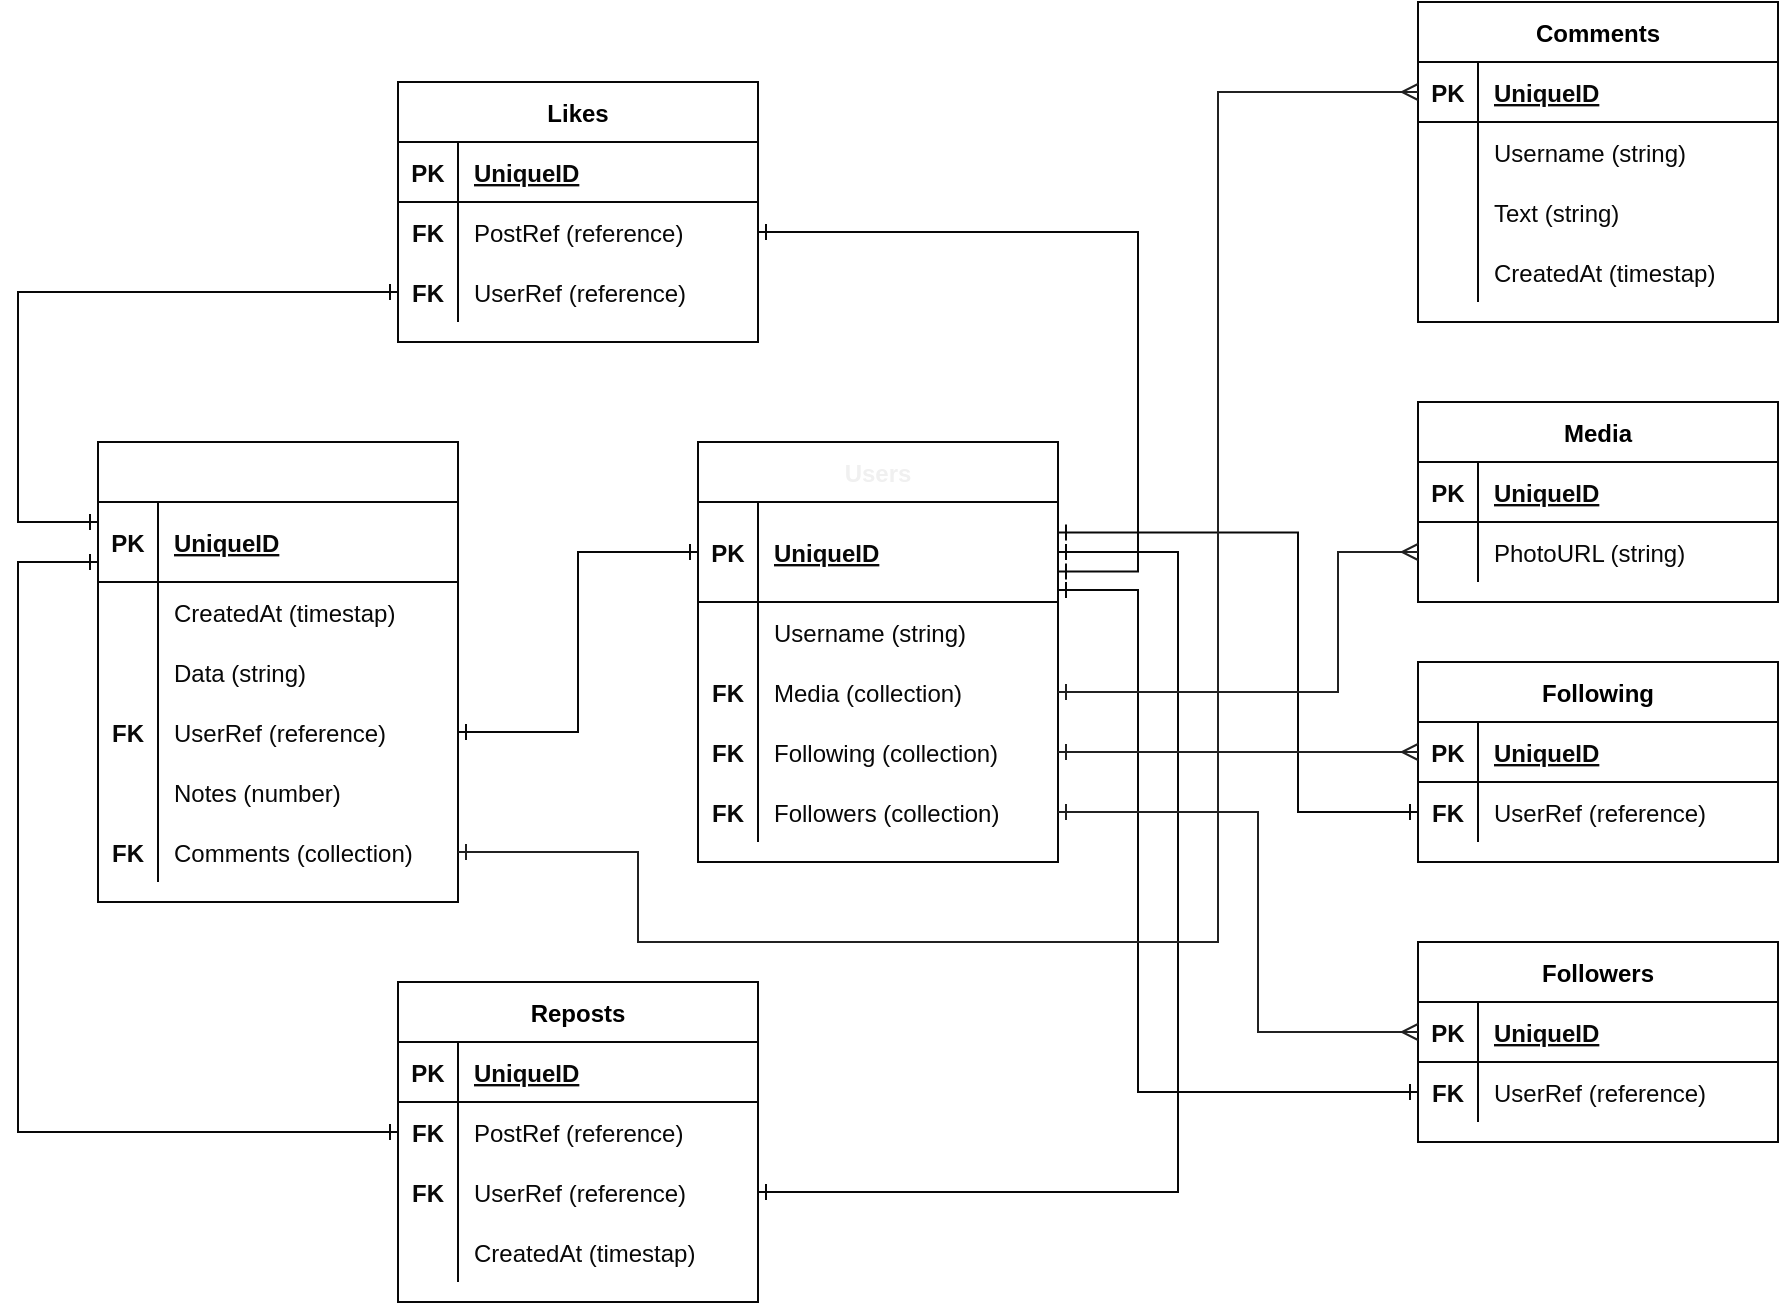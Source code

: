 <mxfile>
    <diagram name="Page-1" id="e56a1550-8fbb-45ad-956c-1786394a9013">
        <mxGraphModel dx="1039" dy="1319" grid="1" gridSize="10" guides="1" tooltips="1" connect="1" arrows="1" fold="1" page="1" pageScale="1" pageWidth="1100" pageHeight="850" background="#ffffff" math="0" shadow="0">
            <root>
                <mxCell id="0"/>
                <mxCell id="1" parent="0"/>
                <mxCell id="nrIOLG8lfCSA8BzkESVd-1" value="Posts" style="shape=table;startSize=30;container=1;collapsible=1;childLayout=tableLayout;fixedRows=1;rowLines=0;fontStyle=1;align=center;resizeLast=1;strokeColor=#080808;fontSize=12;fontColor=#FFFFFF;" parent="1" vertex="1">
                    <mxGeometry x="130" y="140" width="180" height="230" as="geometry"/>
                </mxCell>
                <mxCell id="nrIOLG8lfCSA8BzkESVd-2" value="" style="shape=partialRectangle;collapsible=0;dropTarget=0;pointerEvents=0;fillColor=none;top=0;left=0;bottom=1;right=0;points=[[0,0.5],[1,0.5]];portConstraint=eastwest;strokeColor=#080808;fontSize=12;fontColor=#080808;" parent="nrIOLG8lfCSA8BzkESVd-1" vertex="1">
                    <mxGeometry y="30" width="180" height="40" as="geometry"/>
                </mxCell>
                <mxCell id="nrIOLG8lfCSA8BzkESVd-3" value="PK" style="shape=partialRectangle;connectable=0;fillColor=none;top=0;left=0;bottom=0;right=0;fontStyle=1;overflow=hidden;strokeColor=#080808;fontSize=12;fontColor=#080808;" parent="nrIOLG8lfCSA8BzkESVd-2" vertex="1">
                    <mxGeometry width="30" height="40" as="geometry"/>
                </mxCell>
                <mxCell id="nrIOLG8lfCSA8BzkESVd-4" value="UniqueID" style="shape=partialRectangle;connectable=0;fillColor=none;top=0;left=0;bottom=0;right=0;align=left;spacingLeft=6;fontStyle=5;overflow=hidden;strokeColor=#080808;fontSize=12;fontColor=#080808;" parent="nrIOLG8lfCSA8BzkESVd-2" vertex="1">
                    <mxGeometry x="30" width="150" height="40" as="geometry"/>
                </mxCell>
                <mxCell id="nrIOLG8lfCSA8BzkESVd-5" value="" style="shape=partialRectangle;collapsible=0;dropTarget=0;pointerEvents=0;fillColor=none;top=0;left=0;bottom=0;right=0;points=[[0,0.5],[1,0.5]];portConstraint=eastwest;strokeColor=#080808;fontSize=12;fontColor=#080808;" parent="nrIOLG8lfCSA8BzkESVd-1" vertex="1">
                    <mxGeometry y="70" width="180" height="30" as="geometry"/>
                </mxCell>
                <mxCell id="nrIOLG8lfCSA8BzkESVd-6" value="" style="shape=partialRectangle;connectable=0;fillColor=none;top=0;left=0;bottom=0;right=0;editable=1;overflow=hidden;strokeColor=#080808;fontSize=12;fontColor=#080808;" parent="nrIOLG8lfCSA8BzkESVd-5" vertex="1">
                    <mxGeometry width="30" height="30" as="geometry"/>
                </mxCell>
                <mxCell id="nrIOLG8lfCSA8BzkESVd-7" value="CreatedAt (timestap)" style="shape=partialRectangle;connectable=0;fillColor=none;top=0;left=0;bottom=0;right=0;align=left;spacingLeft=6;overflow=hidden;strokeColor=#080808;fontSize=12;fontColor=#080808;" parent="nrIOLG8lfCSA8BzkESVd-5" vertex="1">
                    <mxGeometry x="30" width="150" height="30" as="geometry"/>
                </mxCell>
                <mxCell id="nrIOLG8lfCSA8BzkESVd-8" value="" style="shape=partialRectangle;collapsible=0;dropTarget=0;pointerEvents=0;fillColor=none;top=0;left=0;bottom=0;right=0;points=[[0,0.5],[1,0.5]];portConstraint=eastwest;strokeColor=#080808;fontSize=12;fontColor=#080808;" parent="nrIOLG8lfCSA8BzkESVd-1" vertex="1">
                    <mxGeometry y="100" width="180" height="30" as="geometry"/>
                </mxCell>
                <mxCell id="nrIOLG8lfCSA8BzkESVd-9" value="" style="shape=partialRectangle;connectable=0;fillColor=none;top=0;left=0;bottom=0;right=0;editable=1;overflow=hidden;strokeColor=#080808;fontSize=12;fontColor=#080808;" parent="nrIOLG8lfCSA8BzkESVd-8" vertex="1">
                    <mxGeometry width="30" height="30" as="geometry"/>
                </mxCell>
                <mxCell id="nrIOLG8lfCSA8BzkESVd-10" value="Data (string)" style="shape=partialRectangle;connectable=0;fillColor=none;top=0;left=0;bottom=0;right=0;align=left;spacingLeft=6;overflow=hidden;strokeColor=#080808;fontSize=12;fontColor=#080808;" parent="nrIOLG8lfCSA8BzkESVd-8" vertex="1">
                    <mxGeometry x="30" width="150" height="30" as="geometry"/>
                </mxCell>
                <mxCell id="nrIOLG8lfCSA8BzkESVd-11" value="" style="shape=partialRectangle;collapsible=0;dropTarget=0;pointerEvents=0;fillColor=none;top=0;left=0;bottom=0;right=0;points=[[0,0.5],[1,0.5]];portConstraint=eastwest;strokeColor=#080808;fontSize=12;fontColor=#080808;" parent="nrIOLG8lfCSA8BzkESVd-1" vertex="1">
                    <mxGeometry y="130" width="180" height="30" as="geometry"/>
                </mxCell>
                <mxCell id="nrIOLG8lfCSA8BzkESVd-12" value="FK" style="shape=partialRectangle;connectable=0;fillColor=none;top=0;left=0;bottom=0;right=0;editable=1;overflow=hidden;fontStyle=1;strokeColor=#080808;fontSize=12;fontColor=#080808;" parent="nrIOLG8lfCSA8BzkESVd-11" vertex="1">
                    <mxGeometry width="30" height="30" as="geometry"/>
                </mxCell>
                <mxCell id="nrIOLG8lfCSA8BzkESVd-13" value="UserRef (reference)" style="shape=partialRectangle;connectable=0;fillColor=none;top=0;left=0;bottom=0;right=0;align=left;spacingLeft=6;overflow=hidden;strokeColor=#080808;fontSize=12;fontColor=#080808;" parent="nrIOLG8lfCSA8BzkESVd-11" vertex="1">
                    <mxGeometry x="30" width="150" height="30" as="geometry"/>
                </mxCell>
                <mxCell id="nrIOLG8lfCSA8BzkESVd-73" value="" style="shape=partialRectangle;collapsible=0;dropTarget=0;pointerEvents=0;fillColor=none;top=0;left=0;bottom=0;right=0;points=[[0,0.5],[1,0.5]];portConstraint=eastwest;strokeColor=#080808;fontSize=12;fontColor=#080808;" parent="nrIOLG8lfCSA8BzkESVd-1" vertex="1">
                    <mxGeometry y="160" width="180" height="30" as="geometry"/>
                </mxCell>
                <mxCell id="nrIOLG8lfCSA8BzkESVd-74" value="" style="shape=partialRectangle;connectable=0;fillColor=none;top=0;left=0;bottom=0;right=0;editable=1;overflow=hidden;strokeColor=#080808;fontSize=12;fontColor=#080808;" parent="nrIOLG8lfCSA8BzkESVd-73" vertex="1">
                    <mxGeometry width="30" height="30" as="geometry"/>
                </mxCell>
                <mxCell id="nrIOLG8lfCSA8BzkESVd-75" value="Notes (number)" style="shape=partialRectangle;connectable=0;fillColor=none;top=0;left=0;bottom=0;right=0;align=left;spacingLeft=6;overflow=hidden;strokeColor=#080808;fontSize=12;fontColor=#080808;" parent="nrIOLG8lfCSA8BzkESVd-73" vertex="1">
                    <mxGeometry x="30" width="150" height="30" as="geometry"/>
                </mxCell>
                <mxCell id="nrIOLG8lfCSA8BzkESVd-95" value="" style="shape=partialRectangle;collapsible=0;dropTarget=0;pointerEvents=0;fillColor=none;top=0;left=0;bottom=0;right=0;points=[[0,0.5],[1,0.5]];portConstraint=eastwest;strokeColor=#080808;fontSize=12;fontColor=#080808;" parent="nrIOLG8lfCSA8BzkESVd-1" vertex="1">
                    <mxGeometry y="190" width="180" height="30" as="geometry"/>
                </mxCell>
                <mxCell id="nrIOLG8lfCSA8BzkESVd-96" value="FK" style="shape=partialRectangle;connectable=0;fillColor=none;top=0;left=0;bottom=0;right=0;editable=1;overflow=hidden;strokeColor=#080808;fontSize=12;fontColor=#080808;fontStyle=1" parent="nrIOLG8lfCSA8BzkESVd-95" vertex="1">
                    <mxGeometry width="30" height="30" as="geometry"/>
                </mxCell>
                <mxCell id="nrIOLG8lfCSA8BzkESVd-97" value="Comments (collection)" style="shape=partialRectangle;connectable=0;fillColor=none;top=0;left=0;bottom=0;right=0;align=left;spacingLeft=6;overflow=hidden;strokeColor=#080808;fontSize=12;fontColor=#080808;" parent="nrIOLG8lfCSA8BzkESVd-95" vertex="1">
                    <mxGeometry x="30" width="150" height="30" as="geometry"/>
                </mxCell>
                <mxCell id="nrIOLG8lfCSA8BzkESVd-14" value="Users" style="shape=table;startSize=30;container=1;collapsible=1;childLayout=tableLayout;fixedRows=1;rowLines=0;fontStyle=1;align=center;resizeLast=1;strokeColor=#080808;fontSize=12;fontColor=#F0F0F0;" parent="1" vertex="1">
                    <mxGeometry x="430" y="140" width="180" height="210" as="geometry"/>
                </mxCell>
                <mxCell id="nrIOLG8lfCSA8BzkESVd-15" value="" style="shape=partialRectangle;collapsible=0;dropTarget=0;pointerEvents=0;fillColor=none;top=0;left=0;bottom=1;right=0;points=[[0,0.5],[1,0.5]];portConstraint=eastwest;strokeColor=#080808;fontSize=12;fontColor=#080808;" parent="nrIOLG8lfCSA8BzkESVd-14" vertex="1">
                    <mxGeometry y="30" width="180" height="50" as="geometry"/>
                </mxCell>
                <mxCell id="nrIOLG8lfCSA8BzkESVd-16" value="PK" style="shape=partialRectangle;connectable=0;fillColor=none;top=0;left=0;bottom=0;right=0;fontStyle=1;overflow=hidden;strokeColor=#080808;fontSize=12;fontColor=#080808;" parent="nrIOLG8lfCSA8BzkESVd-15" vertex="1">
                    <mxGeometry width="30" height="50" as="geometry"/>
                </mxCell>
                <mxCell id="nrIOLG8lfCSA8BzkESVd-17" value="UniqueID" style="shape=partialRectangle;connectable=0;fillColor=none;top=0;left=0;bottom=0;right=0;align=left;spacingLeft=6;fontStyle=5;overflow=hidden;strokeColor=#080808;fontSize=12;fontColor=#080808;" parent="nrIOLG8lfCSA8BzkESVd-15" vertex="1">
                    <mxGeometry x="30" width="150" height="50" as="geometry"/>
                </mxCell>
                <mxCell id="nrIOLG8lfCSA8BzkESVd-18" value="" style="shape=partialRectangle;collapsible=0;dropTarget=0;pointerEvents=0;fillColor=none;top=0;left=0;bottom=0;right=0;points=[[0,0.5],[1,0.5]];portConstraint=eastwest;strokeColor=#080808;fontSize=12;fontColor=#080808;" parent="nrIOLG8lfCSA8BzkESVd-14" vertex="1">
                    <mxGeometry y="80" width="180" height="30" as="geometry"/>
                </mxCell>
                <mxCell id="nrIOLG8lfCSA8BzkESVd-19" value="" style="shape=partialRectangle;connectable=0;fillColor=none;top=0;left=0;bottom=0;right=0;editable=1;overflow=hidden;strokeColor=#080808;fontSize=12;fontColor=#080808;" parent="nrIOLG8lfCSA8BzkESVd-18" vertex="1">
                    <mxGeometry width="30" height="30" as="geometry"/>
                </mxCell>
                <mxCell id="nrIOLG8lfCSA8BzkESVd-20" value="Username (string)" style="shape=partialRectangle;connectable=0;fillColor=none;top=0;left=0;bottom=0;right=0;align=left;spacingLeft=6;overflow=hidden;strokeColor=#080808;fontSize=12;fontColor=#080808;" parent="nrIOLG8lfCSA8BzkESVd-18" vertex="1">
                    <mxGeometry x="30" width="150" height="30" as="geometry"/>
                </mxCell>
                <mxCell id="nrIOLG8lfCSA8BzkESVd-24" value="" style="shape=partialRectangle;collapsible=0;dropTarget=0;pointerEvents=0;fillColor=none;top=0;left=0;bottom=0;right=0;points=[[0,0.5],[1,0.5]];portConstraint=eastwest;strokeColor=#080808;fontSize=12;fontColor=#080808;" parent="nrIOLG8lfCSA8BzkESVd-14" vertex="1">
                    <mxGeometry y="110" width="180" height="30" as="geometry"/>
                </mxCell>
                <mxCell id="nrIOLG8lfCSA8BzkESVd-25" value="FK" style="shape=partialRectangle;connectable=0;fillColor=none;top=0;left=0;bottom=0;right=0;editable=1;overflow=hidden;strokeColor=#080808;fontSize=12;fontColor=#080808;fontStyle=1" parent="nrIOLG8lfCSA8BzkESVd-24" vertex="1">
                    <mxGeometry width="30" height="30" as="geometry"/>
                </mxCell>
                <mxCell id="nrIOLG8lfCSA8BzkESVd-26" value="Media (collection)" style="shape=partialRectangle;connectable=0;fillColor=none;top=0;left=0;bottom=0;right=0;align=left;spacingLeft=6;overflow=hidden;strokeColor=#080808;fontSize=12;fontColor=#080808;" parent="nrIOLG8lfCSA8BzkESVd-24" vertex="1">
                    <mxGeometry x="30" width="150" height="30" as="geometry"/>
                </mxCell>
                <mxCell id="nrIOLG8lfCSA8BzkESVd-89" value="" style="shape=partialRectangle;collapsible=0;dropTarget=0;pointerEvents=0;fillColor=none;top=0;left=0;bottom=0;right=0;points=[[0,0.5],[1,0.5]];portConstraint=eastwest;strokeColor=#080808;fontSize=12;fontColor=#080808;" parent="nrIOLG8lfCSA8BzkESVd-14" vertex="1">
                    <mxGeometry y="140" width="180" height="30" as="geometry"/>
                </mxCell>
                <mxCell id="nrIOLG8lfCSA8BzkESVd-90" value="FK" style="shape=partialRectangle;connectable=0;fillColor=none;top=0;left=0;bottom=0;right=0;editable=1;overflow=hidden;strokeColor=#080808;fontSize=12;fontColor=#080808;fontStyle=1" parent="nrIOLG8lfCSA8BzkESVd-89" vertex="1">
                    <mxGeometry width="30" height="30" as="geometry"/>
                </mxCell>
                <mxCell id="nrIOLG8lfCSA8BzkESVd-91" value="Following (collection)" style="shape=partialRectangle;connectable=0;fillColor=none;top=0;left=0;bottom=0;right=0;align=left;spacingLeft=6;overflow=hidden;strokeColor=#080808;fontSize=12;fontColor=#080808;" parent="nrIOLG8lfCSA8BzkESVd-89" vertex="1">
                    <mxGeometry x="30" width="150" height="30" as="geometry"/>
                </mxCell>
                <mxCell id="nrIOLG8lfCSA8BzkESVd-92" value="" style="shape=partialRectangle;collapsible=0;dropTarget=0;pointerEvents=0;fillColor=none;top=0;left=0;bottom=0;right=0;points=[[0,0.5],[1,0.5]];portConstraint=eastwest;strokeColor=#080808;fontSize=12;fontColor=#080808;" parent="nrIOLG8lfCSA8BzkESVd-14" vertex="1">
                    <mxGeometry y="170" width="180" height="30" as="geometry"/>
                </mxCell>
                <mxCell id="nrIOLG8lfCSA8BzkESVd-93" value="FK" style="shape=partialRectangle;connectable=0;fillColor=none;top=0;left=0;bottom=0;right=0;editable=1;overflow=hidden;strokeColor=#080808;fontSize=12;fontColor=#080808;fontStyle=1" parent="nrIOLG8lfCSA8BzkESVd-92" vertex="1">
                    <mxGeometry width="30" height="30" as="geometry"/>
                </mxCell>
                <mxCell id="nrIOLG8lfCSA8BzkESVd-94" value="Followers (collection)" style="shape=partialRectangle;connectable=0;fillColor=none;top=0;left=0;bottom=0;right=0;align=left;spacingLeft=6;overflow=hidden;strokeColor=#080808;fontSize=12;fontColor=#080808;" parent="nrIOLG8lfCSA8BzkESVd-92" vertex="1">
                    <mxGeometry x="30" width="150" height="30" as="geometry"/>
                </mxCell>
                <mxCell id="nrIOLG8lfCSA8BzkESVd-40" value="Likes" style="shape=table;startSize=30;container=1;collapsible=1;childLayout=tableLayout;fixedRows=1;rowLines=0;fontStyle=1;align=center;resizeLast=1;strokeColor=#080808;fontSize=12;" parent="1" vertex="1">
                    <mxGeometry x="280" y="-40" width="180" height="130" as="geometry"/>
                </mxCell>
                <mxCell id="nrIOLG8lfCSA8BzkESVd-41" value="" style="shape=partialRectangle;collapsible=0;dropTarget=0;pointerEvents=0;fillColor=none;top=0;left=0;bottom=1;right=0;points=[[0,0.5],[1,0.5]];portConstraint=eastwest;strokeColor=#080808;fontSize=12;fontColor=#080808;" parent="nrIOLG8lfCSA8BzkESVd-40" vertex="1">
                    <mxGeometry y="30" width="180" height="30" as="geometry"/>
                </mxCell>
                <mxCell id="nrIOLG8lfCSA8BzkESVd-42" value="PK" style="shape=partialRectangle;connectable=0;fillColor=none;top=0;left=0;bottom=0;right=0;fontStyle=1;overflow=hidden;strokeColor=#080808;fontSize=12;fontColor=#080808;" parent="nrIOLG8lfCSA8BzkESVd-41" vertex="1">
                    <mxGeometry width="30" height="30" as="geometry"/>
                </mxCell>
                <mxCell id="nrIOLG8lfCSA8BzkESVd-43" value="UniqueID" style="shape=partialRectangle;connectable=0;fillColor=none;top=0;left=0;bottom=0;right=0;align=left;spacingLeft=6;fontStyle=5;overflow=hidden;strokeColor=#080808;fontSize=12;fontColor=#080808;" parent="nrIOLG8lfCSA8BzkESVd-41" vertex="1">
                    <mxGeometry x="30" width="150" height="30" as="geometry"/>
                </mxCell>
                <mxCell id="nrIOLG8lfCSA8BzkESVd-44" value="" style="shape=partialRectangle;collapsible=0;dropTarget=0;pointerEvents=0;fillColor=none;top=0;left=0;bottom=0;right=0;points=[[0,0.5],[1,0.5]];portConstraint=eastwest;strokeColor=#080808;fontSize=12;fontColor=#080808;" parent="nrIOLG8lfCSA8BzkESVd-40" vertex="1">
                    <mxGeometry y="60" width="180" height="30" as="geometry"/>
                </mxCell>
                <mxCell id="nrIOLG8lfCSA8BzkESVd-45" value="FK" style="shape=partialRectangle;connectable=0;fillColor=none;top=0;left=0;bottom=0;right=0;editable=1;overflow=hidden;fontStyle=1;strokeColor=#080808;fontSize=12;fontColor=#080808;" parent="nrIOLG8lfCSA8BzkESVd-44" vertex="1">
                    <mxGeometry width="30" height="30" as="geometry"/>
                </mxCell>
                <mxCell id="nrIOLG8lfCSA8BzkESVd-46" value="PostRef (reference)" style="shape=partialRectangle;connectable=0;fillColor=none;top=0;left=0;bottom=0;right=0;align=left;spacingLeft=6;overflow=hidden;strokeColor=#080808;fontSize=12;fontColor=#080808;" parent="nrIOLG8lfCSA8BzkESVd-44" vertex="1">
                    <mxGeometry x="30" width="150" height="30" as="geometry"/>
                </mxCell>
                <mxCell id="nrIOLG8lfCSA8BzkESVd-47" value="" style="shape=partialRectangle;collapsible=0;dropTarget=0;pointerEvents=0;fillColor=none;top=0;left=0;bottom=0;right=0;points=[[0,0.5],[1,0.5]];portConstraint=eastwest;strokeColor=#080808;fontSize=12;fontColor=#080808;" parent="nrIOLG8lfCSA8BzkESVd-40" vertex="1">
                    <mxGeometry y="90" width="180" height="30" as="geometry"/>
                </mxCell>
                <mxCell id="nrIOLG8lfCSA8BzkESVd-48" value="FK" style="shape=partialRectangle;connectable=0;fillColor=none;top=0;left=0;bottom=0;right=0;editable=1;overflow=hidden;fontStyle=1;strokeColor=#080808;fontSize=12;fontColor=#080808;" parent="nrIOLG8lfCSA8BzkESVd-47" vertex="1">
                    <mxGeometry width="30" height="30" as="geometry"/>
                </mxCell>
                <mxCell id="nrIOLG8lfCSA8BzkESVd-49" value="UserRef (reference)" style="shape=partialRectangle;connectable=0;fillColor=none;top=0;left=0;bottom=0;right=0;align=left;spacingLeft=6;overflow=hidden;strokeColor=#080808;fontSize=12;fontColor=#080808;" parent="nrIOLG8lfCSA8BzkESVd-47" vertex="1">
                    <mxGeometry x="30" width="150" height="30" as="geometry"/>
                </mxCell>
                <mxCell id="nrIOLG8lfCSA8BzkESVd-53" value="Reposts" style="shape=table;startSize=30;container=1;collapsible=1;childLayout=tableLayout;fixedRows=1;rowLines=0;fontStyle=1;align=center;resizeLast=1;strokeColor=#080808;fontSize=12;" parent="1" vertex="1">
                    <mxGeometry x="280" y="410" width="180" height="160" as="geometry"/>
                </mxCell>
                <mxCell id="nrIOLG8lfCSA8BzkESVd-54" value="" style="shape=partialRectangle;collapsible=0;dropTarget=0;pointerEvents=0;fillColor=none;top=0;left=0;bottom=1;right=0;points=[[0,0.5],[1,0.5]];portConstraint=eastwest;strokeColor=#080808;fontSize=12;fontColor=#080808;" parent="nrIOLG8lfCSA8BzkESVd-53" vertex="1">
                    <mxGeometry y="30" width="180" height="30" as="geometry"/>
                </mxCell>
                <mxCell id="nrIOLG8lfCSA8BzkESVd-55" value="PK" style="shape=partialRectangle;connectable=0;fillColor=none;top=0;left=0;bottom=0;right=0;fontStyle=1;overflow=hidden;strokeColor=#080808;fontSize=12;fontColor=#080808;" parent="nrIOLG8lfCSA8BzkESVd-54" vertex="1">
                    <mxGeometry width="30" height="30" as="geometry"/>
                </mxCell>
                <mxCell id="nrIOLG8lfCSA8BzkESVd-56" value="UniqueID" style="shape=partialRectangle;connectable=0;fillColor=none;top=0;left=0;bottom=0;right=0;align=left;spacingLeft=6;fontStyle=5;overflow=hidden;strokeColor=#080808;fontSize=12;fontColor=#080808;" parent="nrIOLG8lfCSA8BzkESVd-54" vertex="1">
                    <mxGeometry x="30" width="150" height="30" as="geometry"/>
                </mxCell>
                <mxCell id="nrIOLG8lfCSA8BzkESVd-57" value="" style="shape=partialRectangle;collapsible=0;dropTarget=0;pointerEvents=0;fillColor=none;top=0;left=0;bottom=0;right=0;points=[[0,0.5],[1,0.5]];portConstraint=eastwest;strokeColor=#080808;fontSize=12;fontColor=#080808;" parent="nrIOLG8lfCSA8BzkESVd-53" vertex="1">
                    <mxGeometry y="60" width="180" height="30" as="geometry"/>
                </mxCell>
                <mxCell id="nrIOLG8lfCSA8BzkESVd-58" value="FK" style="shape=partialRectangle;connectable=0;fillColor=none;top=0;left=0;bottom=0;right=0;editable=1;overflow=hidden;fontStyle=1;strokeColor=#080808;fontSize=12;fontColor=#080808;" parent="nrIOLG8lfCSA8BzkESVd-57" vertex="1">
                    <mxGeometry width="30" height="30" as="geometry"/>
                </mxCell>
                <mxCell id="nrIOLG8lfCSA8BzkESVd-59" value="PostRef (reference)" style="shape=partialRectangle;connectable=0;fillColor=none;top=0;left=0;bottom=0;right=0;align=left;spacingLeft=6;overflow=hidden;strokeColor=#080808;fontSize=12;fontColor=#080808;" parent="nrIOLG8lfCSA8BzkESVd-57" vertex="1">
                    <mxGeometry x="30" width="150" height="30" as="geometry"/>
                </mxCell>
                <mxCell id="nrIOLG8lfCSA8BzkESVd-60" value="" style="shape=partialRectangle;collapsible=0;dropTarget=0;pointerEvents=0;fillColor=none;top=0;left=0;bottom=0;right=0;points=[[0,0.5],[1,0.5]];portConstraint=eastwest;strokeColor=#080808;fontSize=12;fontColor=#080808;" parent="nrIOLG8lfCSA8BzkESVd-53" vertex="1">
                    <mxGeometry y="90" width="180" height="30" as="geometry"/>
                </mxCell>
                <mxCell id="nrIOLG8lfCSA8BzkESVd-61" value="FK" style="shape=partialRectangle;connectable=0;fillColor=none;top=0;left=0;bottom=0;right=0;editable=1;overflow=hidden;fontStyle=1;strokeColor=#080808;fontSize=12;fontColor=#080808;" parent="nrIOLG8lfCSA8BzkESVd-60" vertex="1">
                    <mxGeometry width="30" height="30" as="geometry"/>
                </mxCell>
                <mxCell id="nrIOLG8lfCSA8BzkESVd-62" value="UserRef (reference)" style="shape=partialRectangle;connectable=0;fillColor=none;top=0;left=0;bottom=0;right=0;align=left;spacingLeft=6;overflow=hidden;strokeColor=#080808;fontSize=12;fontColor=#080808;" parent="nrIOLG8lfCSA8BzkESVd-60" vertex="1">
                    <mxGeometry x="30" width="150" height="30" as="geometry"/>
                </mxCell>
                <mxCell id="nrIOLG8lfCSA8BzkESVd-70" value="" style="shape=partialRectangle;collapsible=0;dropTarget=0;pointerEvents=0;fillColor=none;top=0;left=0;bottom=0;right=0;points=[[0,0.5],[1,0.5]];portConstraint=eastwest;strokeColor=#080808;fontSize=12;fontColor=#080808;" parent="nrIOLG8lfCSA8BzkESVd-53" vertex="1">
                    <mxGeometry y="120" width="180" height="30" as="geometry"/>
                </mxCell>
                <mxCell id="nrIOLG8lfCSA8BzkESVd-71" value="" style="shape=partialRectangle;connectable=0;fillColor=none;top=0;left=0;bottom=0;right=0;editable=1;overflow=hidden;strokeColor=#080808;fontSize=12;fontColor=#080808;" parent="nrIOLG8lfCSA8BzkESVd-70" vertex="1">
                    <mxGeometry width="30" height="30" as="geometry"/>
                </mxCell>
                <mxCell id="nrIOLG8lfCSA8BzkESVd-72" value="CreatedAt (timestap)" style="shape=partialRectangle;connectable=0;fillColor=none;top=0;left=0;bottom=0;right=0;align=left;spacingLeft=6;overflow=hidden;strokeColor=#080808;fontSize=12;fontColor=#080808;" parent="nrIOLG8lfCSA8BzkESVd-70" vertex="1">
                    <mxGeometry x="30" width="150" height="30" as="geometry"/>
                </mxCell>
                <mxCell id="nrIOLG8lfCSA8BzkESVd-67" style="edgeStyle=orthogonalEdgeStyle;rounded=0;orthogonalLoop=1;jettySize=auto;html=1;entryX=0;entryY=0.5;entryDx=0;entryDy=0;endArrow=ERone;endFill=0;startArrow=ERone;startFill=0;strokeColor=#080808;fontSize=12;fontColor=#080808;" parent="1" source="nrIOLG8lfCSA8BzkESVd-11" target="nrIOLG8lfCSA8BzkESVd-15" edge="1">
                    <mxGeometry relative="1" as="geometry"/>
                </mxCell>
                <mxCell id="nrIOLG8lfCSA8BzkESVd-68" style="edgeStyle=orthogonalEdgeStyle;rounded=0;orthogonalLoop=1;jettySize=auto;html=1;entryX=0;entryY=0.75;entryDx=0;entryDy=0;startArrow=ERone;startFill=0;endArrow=ERone;endFill=0;strokeColor=#080808;fontSize=12;fontColor=#080808;entryPerimeter=0;" parent="1" source="nrIOLG8lfCSA8BzkESVd-57" target="nrIOLG8lfCSA8BzkESVd-2" edge="1">
                    <mxGeometry relative="1" as="geometry">
                        <Array as="points">
                            <mxPoint x="90" y="485"/>
                            <mxPoint x="90" y="200"/>
                        </Array>
                    </mxGeometry>
                </mxCell>
                <mxCell id="nrIOLG8lfCSA8BzkESVd-69" style="edgeStyle=orthogonalEdgeStyle;rounded=0;orthogonalLoop=1;jettySize=auto;html=1;startArrow=ERone;startFill=0;endArrow=ERone;endFill=0;strokeColor=#080808;fontSize=12;fontColor=#080808;entryX=1;entryY=0.5;entryDx=0;entryDy=0;" parent="1" source="nrIOLG8lfCSA8BzkESVd-60" target="nrIOLG8lfCSA8BzkESVd-15" edge="1">
                    <mxGeometry relative="1" as="geometry">
                        <mxPoint x="610" y="186" as="targetPoint"/>
                        <Array as="points">
                            <mxPoint x="670" y="515"/>
                            <mxPoint x="670" y="195"/>
                        </Array>
                    </mxGeometry>
                </mxCell>
                <mxCell id="nrIOLG8lfCSA8BzkESVd-98" style="edgeStyle=orthogonalEdgeStyle;rounded=0;orthogonalLoop=1;jettySize=auto;html=1;startArrow=ERone;startFill=0;endArrow=ERone;endFill=0;strokeColor=#080808;fontSize=12;fontColor=#080808;exitX=0;exitY=0.5;exitDx=0;exitDy=0;" parent="1" source="nrIOLG8lfCSA8BzkESVd-47" edge="1">
                    <mxGeometry relative="1" as="geometry">
                        <mxPoint x="270" y="60" as="sourcePoint"/>
                        <mxPoint x="130" y="180" as="targetPoint"/>
                        <Array as="points">
                            <mxPoint x="90" y="65"/>
                            <mxPoint x="90" y="180"/>
                        </Array>
                    </mxGeometry>
                </mxCell>
                <mxCell id="nrIOLG8lfCSA8BzkESVd-99" style="edgeStyle=orthogonalEdgeStyle;rounded=0;orthogonalLoop=1;jettySize=auto;html=1;startArrow=ERone;startFill=0;endArrow=ERone;endFill=0;strokeColor=#080808;fontSize=12;fontColor=#080808;exitX=1;exitY=0.5;exitDx=0;exitDy=0;entryX=1;entryY=0.696;entryDx=0;entryDy=0;entryPerimeter=0;" parent="1" source="nrIOLG8lfCSA8BzkESVd-44" target="nrIOLG8lfCSA8BzkESVd-15" edge="1">
                    <mxGeometry relative="1" as="geometry">
                        <mxPoint x="610" y="195" as="targetPoint"/>
                        <Array as="points">
                            <mxPoint x="650" y="35"/>
                            <mxPoint x="650" y="205"/>
                        </Array>
                    </mxGeometry>
                </mxCell>
                <mxCell id="nrIOLG8lfCSA8BzkESVd-100" value="Comments" style="shape=table;startSize=30;container=1;collapsible=1;childLayout=tableLayout;fixedRows=1;rowLines=0;fontStyle=1;align=center;resizeLast=1;strokeColor=#080808;fontSize=12;" parent="1" vertex="1">
                    <mxGeometry x="790" y="-80" width="180" height="160" as="geometry"/>
                </mxCell>
                <mxCell id="nrIOLG8lfCSA8BzkESVd-101" value="" style="shape=partialRectangle;collapsible=0;dropTarget=0;pointerEvents=0;fillColor=none;top=0;left=0;bottom=1;right=0;points=[[0,0.5],[1,0.5]];portConstraint=eastwest;strokeColor=#080808;fontSize=12;fontColor=#080808;" parent="nrIOLG8lfCSA8BzkESVd-100" vertex="1">
                    <mxGeometry y="30" width="180" height="30" as="geometry"/>
                </mxCell>
                <mxCell id="nrIOLG8lfCSA8BzkESVd-102" value="PK" style="shape=partialRectangle;connectable=0;fillColor=none;top=0;left=0;bottom=0;right=0;fontStyle=1;overflow=hidden;strokeColor=#080808;fontSize=12;fontColor=#080808;" parent="nrIOLG8lfCSA8BzkESVd-101" vertex="1">
                    <mxGeometry width="30" height="30" as="geometry"/>
                </mxCell>
                <mxCell id="nrIOLG8lfCSA8BzkESVd-103" value="UniqueID" style="shape=partialRectangle;connectable=0;fillColor=none;top=0;left=0;bottom=0;right=0;align=left;spacingLeft=6;fontStyle=5;overflow=hidden;strokeColor=#080808;fontSize=12;fontColor=#080808;" parent="nrIOLG8lfCSA8BzkESVd-101" vertex="1">
                    <mxGeometry x="30" width="150" height="30" as="geometry"/>
                </mxCell>
                <mxCell id="nrIOLG8lfCSA8BzkESVd-104" value="" style="shape=partialRectangle;collapsible=0;dropTarget=0;pointerEvents=0;fillColor=none;top=0;left=0;bottom=0;right=0;points=[[0,0.5],[1,0.5]];portConstraint=eastwest;strokeColor=#080808;fontSize=12;fontColor=#080808;" parent="nrIOLG8lfCSA8BzkESVd-100" vertex="1">
                    <mxGeometry y="60" width="180" height="30" as="geometry"/>
                </mxCell>
                <mxCell id="nrIOLG8lfCSA8BzkESVd-105" value="" style="shape=partialRectangle;connectable=0;fillColor=none;top=0;left=0;bottom=0;right=0;editable=1;overflow=hidden;strokeColor=#080808;fontSize=12;fontColor=#080808;" parent="nrIOLG8lfCSA8BzkESVd-104" vertex="1">
                    <mxGeometry width="30" height="30" as="geometry"/>
                </mxCell>
                <mxCell id="nrIOLG8lfCSA8BzkESVd-106" value="Username (string)" style="shape=partialRectangle;connectable=0;fillColor=none;top=0;left=0;bottom=0;right=0;align=left;spacingLeft=6;overflow=hidden;strokeColor=#080808;fontSize=12;fontColor=#080808;" parent="nrIOLG8lfCSA8BzkESVd-104" vertex="1">
                    <mxGeometry x="30" width="150" height="30" as="geometry"/>
                </mxCell>
                <mxCell id="nrIOLG8lfCSA8BzkESVd-107" value="" style="shape=partialRectangle;collapsible=0;dropTarget=0;pointerEvents=0;fillColor=none;top=0;left=0;bottom=0;right=0;points=[[0,0.5],[1,0.5]];portConstraint=eastwest;strokeColor=#080808;fontSize=12;fontColor=#080808;" parent="nrIOLG8lfCSA8BzkESVd-100" vertex="1">
                    <mxGeometry y="90" width="180" height="30" as="geometry"/>
                </mxCell>
                <mxCell id="nrIOLG8lfCSA8BzkESVd-108" value="" style="shape=partialRectangle;connectable=0;fillColor=none;top=0;left=0;bottom=0;right=0;editable=1;overflow=hidden;strokeColor=#080808;fontSize=12;fontColor=#080808;" parent="nrIOLG8lfCSA8BzkESVd-107" vertex="1">
                    <mxGeometry width="30" height="30" as="geometry"/>
                </mxCell>
                <mxCell id="nrIOLG8lfCSA8BzkESVd-109" value="Text (string)" style="shape=partialRectangle;connectable=0;fillColor=none;top=0;left=0;bottom=0;right=0;align=left;spacingLeft=6;overflow=hidden;strokeColor=#080808;fontSize=12;fontColor=#080808;" parent="nrIOLG8lfCSA8BzkESVd-107" vertex="1">
                    <mxGeometry x="30" width="150" height="30" as="geometry"/>
                </mxCell>
                <mxCell id="nrIOLG8lfCSA8BzkESVd-110" value="" style="shape=partialRectangle;collapsible=0;dropTarget=0;pointerEvents=0;fillColor=none;top=0;left=0;bottom=0;right=0;points=[[0,0.5],[1,0.5]];portConstraint=eastwest;strokeColor=#080808;fontSize=12;fontColor=#080808;" parent="nrIOLG8lfCSA8BzkESVd-100" vertex="1">
                    <mxGeometry y="120" width="180" height="30" as="geometry"/>
                </mxCell>
                <mxCell id="nrIOLG8lfCSA8BzkESVd-111" value="" style="shape=partialRectangle;connectable=0;fillColor=none;top=0;left=0;bottom=0;right=0;editable=1;overflow=hidden;strokeColor=#080808;fontSize=12;fontColor=#080808;" parent="nrIOLG8lfCSA8BzkESVd-110" vertex="1">
                    <mxGeometry width="30" height="30" as="geometry"/>
                </mxCell>
                <mxCell id="nrIOLG8lfCSA8BzkESVd-112" value="CreatedAt (timestap)" style="shape=partialRectangle;connectable=0;fillColor=none;top=0;left=0;bottom=0;right=0;align=left;spacingLeft=6;overflow=hidden;strokeColor=#080808;fontSize=12;fontColor=#080808;" parent="nrIOLG8lfCSA8BzkESVd-110" vertex="1">
                    <mxGeometry x="30" width="150" height="30" as="geometry"/>
                </mxCell>
                <mxCell id="nrIOLG8lfCSA8BzkESVd-113" value="Media" style="shape=table;startSize=30;container=1;collapsible=1;childLayout=tableLayout;fixedRows=1;rowLines=0;fontStyle=1;align=center;resizeLast=1;strokeColor=#080808;fontSize=12;" parent="1" vertex="1">
                    <mxGeometry x="790" y="120" width="180" height="100" as="geometry"/>
                </mxCell>
                <mxCell id="nrIOLG8lfCSA8BzkESVd-114" value="" style="shape=partialRectangle;collapsible=0;dropTarget=0;pointerEvents=0;fillColor=none;top=0;left=0;bottom=1;right=0;points=[[0,0.5],[1,0.5]];portConstraint=eastwest;strokeColor=#080808;fontSize=12;fontColor=#080808;" parent="nrIOLG8lfCSA8BzkESVd-113" vertex="1">
                    <mxGeometry y="30" width="180" height="30" as="geometry"/>
                </mxCell>
                <mxCell id="nrIOLG8lfCSA8BzkESVd-115" value="PK" style="shape=partialRectangle;connectable=0;fillColor=none;top=0;left=0;bottom=0;right=0;fontStyle=1;overflow=hidden;strokeColor=#080808;fontSize=12;fontColor=#080808;" parent="nrIOLG8lfCSA8BzkESVd-114" vertex="1">
                    <mxGeometry width="30" height="30" as="geometry"/>
                </mxCell>
                <mxCell id="nrIOLG8lfCSA8BzkESVd-116" value="UniqueID" style="shape=partialRectangle;connectable=0;fillColor=none;top=0;left=0;bottom=0;right=0;align=left;spacingLeft=6;fontStyle=5;overflow=hidden;strokeColor=#080808;fontSize=12;fontColor=#080808;" parent="nrIOLG8lfCSA8BzkESVd-114" vertex="1">
                    <mxGeometry x="30" width="150" height="30" as="geometry"/>
                </mxCell>
                <mxCell id="nrIOLG8lfCSA8BzkESVd-117" value="" style="shape=partialRectangle;collapsible=0;dropTarget=0;pointerEvents=0;fillColor=none;top=0;left=0;bottom=0;right=0;points=[[0,0.5],[1,0.5]];portConstraint=eastwest;strokeColor=#080808;fontSize=12;fontColor=#080808;" parent="nrIOLG8lfCSA8BzkESVd-113" vertex="1">
                    <mxGeometry y="60" width="180" height="30" as="geometry"/>
                </mxCell>
                <mxCell id="nrIOLG8lfCSA8BzkESVd-118" value="" style="shape=partialRectangle;connectable=0;fillColor=none;top=0;left=0;bottom=0;right=0;editable=1;overflow=hidden;strokeColor=#080808;fontSize=12;fontColor=#080808;" parent="nrIOLG8lfCSA8BzkESVd-117" vertex="1">
                    <mxGeometry width="30" height="30" as="geometry"/>
                </mxCell>
                <mxCell id="nrIOLG8lfCSA8BzkESVd-119" value="PhotoURL (string)" style="shape=partialRectangle;connectable=0;fillColor=none;top=0;left=0;bottom=0;right=0;align=left;spacingLeft=6;overflow=hidden;strokeColor=#080808;fontSize=12;fontColor=#080808;" parent="nrIOLG8lfCSA8BzkESVd-117" vertex="1">
                    <mxGeometry x="30" width="150" height="30" as="geometry"/>
                </mxCell>
                <mxCell id="nrIOLG8lfCSA8BzkESVd-126" value="Following" style="shape=table;startSize=30;container=1;collapsible=1;childLayout=tableLayout;fixedRows=1;rowLines=0;fontStyle=1;align=center;resizeLast=1;strokeColor=#080808;fontSize=12;" parent="1" vertex="1">
                    <mxGeometry x="790" y="250" width="180" height="100" as="geometry"/>
                </mxCell>
                <mxCell id="nrIOLG8lfCSA8BzkESVd-127" value="" style="shape=partialRectangle;collapsible=0;dropTarget=0;pointerEvents=0;fillColor=none;top=0;left=0;bottom=1;right=0;points=[[0,0.5],[1,0.5]];portConstraint=eastwest;strokeColor=#080808;fontSize=12;fontColor=#080808;" parent="nrIOLG8lfCSA8BzkESVd-126" vertex="1">
                    <mxGeometry y="30" width="180" height="30" as="geometry"/>
                </mxCell>
                <mxCell id="nrIOLG8lfCSA8BzkESVd-128" value="PK" style="shape=partialRectangle;connectable=0;fillColor=none;top=0;left=0;bottom=0;right=0;fontStyle=1;overflow=hidden;strokeColor=#080808;fontSize=12;fontColor=#080808;" parent="nrIOLG8lfCSA8BzkESVd-127" vertex="1">
                    <mxGeometry width="30" height="30" as="geometry"/>
                </mxCell>
                <mxCell id="nrIOLG8lfCSA8BzkESVd-129" value="UniqueID" style="shape=partialRectangle;connectable=0;fillColor=none;top=0;left=0;bottom=0;right=0;align=left;spacingLeft=6;fontStyle=5;overflow=hidden;strokeColor=#080808;fontSize=12;fontColor=#080808;" parent="nrIOLG8lfCSA8BzkESVd-127" vertex="1">
                    <mxGeometry x="30" width="150" height="30" as="geometry"/>
                </mxCell>
                <mxCell id="nrIOLG8lfCSA8BzkESVd-130" value="" style="shape=partialRectangle;collapsible=0;dropTarget=0;pointerEvents=0;fillColor=none;top=0;left=0;bottom=0;right=0;points=[[0,0.5],[1,0.5]];portConstraint=eastwest;strokeColor=#080808;fontSize=12;fontColor=#080808;" parent="nrIOLG8lfCSA8BzkESVd-126" vertex="1">
                    <mxGeometry y="60" width="180" height="30" as="geometry"/>
                </mxCell>
                <mxCell id="nrIOLG8lfCSA8BzkESVd-131" value="FK" style="shape=partialRectangle;connectable=0;fillColor=none;top=0;left=0;bottom=0;right=0;editable=1;overflow=hidden;fontStyle=1;strokeColor=#080808;fontSize=12;fontColor=#080808;" parent="nrIOLG8lfCSA8BzkESVd-130" vertex="1">
                    <mxGeometry width="30" height="30" as="geometry"/>
                </mxCell>
                <mxCell id="nrIOLG8lfCSA8BzkESVd-132" value="UserRef (reference)" style="shape=partialRectangle;connectable=0;fillColor=none;top=0;left=0;bottom=0;right=0;align=left;spacingLeft=6;overflow=hidden;strokeColor=#080808;fontSize=12;fontColor=#080808;" parent="nrIOLG8lfCSA8BzkESVd-130" vertex="1">
                    <mxGeometry x="30" width="150" height="30" as="geometry"/>
                </mxCell>
                <mxCell id="nrIOLG8lfCSA8BzkESVd-139" value="Followers" style="shape=table;startSize=30;container=1;collapsible=1;childLayout=tableLayout;fixedRows=1;rowLines=0;fontStyle=1;align=center;resizeLast=1;strokeColor=#080808;fontSize=12;" parent="1" vertex="1">
                    <mxGeometry x="790" y="390" width="180" height="100" as="geometry"/>
                </mxCell>
                <mxCell id="nrIOLG8lfCSA8BzkESVd-140" value="" style="shape=partialRectangle;collapsible=0;dropTarget=0;pointerEvents=0;fillColor=none;top=0;left=0;bottom=1;right=0;points=[[0,0.5],[1,0.5]];portConstraint=eastwest;strokeColor=#080808;fontSize=12;fontColor=#080808;" parent="nrIOLG8lfCSA8BzkESVd-139" vertex="1">
                    <mxGeometry y="30" width="180" height="30" as="geometry"/>
                </mxCell>
                <mxCell id="nrIOLG8lfCSA8BzkESVd-141" value="PK" style="shape=partialRectangle;connectable=0;fillColor=none;top=0;left=0;bottom=0;right=0;fontStyle=1;overflow=hidden;strokeColor=#080808;fontSize=12;fontColor=#080808;" parent="nrIOLG8lfCSA8BzkESVd-140" vertex="1">
                    <mxGeometry width="30" height="30" as="geometry"/>
                </mxCell>
                <mxCell id="nrIOLG8lfCSA8BzkESVd-142" value="UniqueID" style="shape=partialRectangle;connectable=0;fillColor=none;top=0;left=0;bottom=0;right=0;align=left;spacingLeft=6;fontStyle=5;overflow=hidden;strokeColor=#080808;fontSize=12;fontColor=#080808;" parent="nrIOLG8lfCSA8BzkESVd-140" vertex="1">
                    <mxGeometry x="30" width="150" height="30" as="geometry"/>
                </mxCell>
                <mxCell id="nrIOLG8lfCSA8BzkESVd-143" value="" style="shape=partialRectangle;collapsible=0;dropTarget=0;pointerEvents=0;fillColor=none;top=0;left=0;bottom=0;right=0;points=[[0,0.5],[1,0.5]];portConstraint=eastwest;strokeColor=#080808;fontSize=12;fontColor=#080808;" parent="nrIOLG8lfCSA8BzkESVd-139" vertex="1">
                    <mxGeometry y="60" width="180" height="30" as="geometry"/>
                </mxCell>
                <mxCell id="nrIOLG8lfCSA8BzkESVd-144" value="FK" style="shape=partialRectangle;connectable=0;fillColor=none;top=0;left=0;bottom=0;right=0;editable=1;overflow=hidden;fontStyle=1;strokeColor=#080808;fontSize=12;fontColor=#080808;" parent="nrIOLG8lfCSA8BzkESVd-143" vertex="1">
                    <mxGeometry width="30" height="30" as="geometry"/>
                </mxCell>
                <mxCell id="nrIOLG8lfCSA8BzkESVd-145" value="UserRef (reference)" style="shape=partialRectangle;connectable=0;fillColor=none;top=0;left=0;bottom=0;right=0;align=left;spacingLeft=6;overflow=hidden;strokeColor=#080808;fontSize=12;fontColor=#080808;" parent="nrIOLG8lfCSA8BzkESVd-143" vertex="1">
                    <mxGeometry x="30" width="150" height="30" as="geometry"/>
                </mxCell>
                <mxCell id="nrIOLG8lfCSA8BzkESVd-153" style="edgeStyle=orthogonalEdgeStyle;rounded=0;orthogonalLoop=1;jettySize=auto;html=1;exitX=0;exitY=0.5;exitDx=0;exitDy=0;startArrow=ERone;startFill=0;endArrow=ERone;endFill=0;strokeColor=#080808;fontSize=12;fontColor=#080808;entryX=1;entryY=0.306;entryDx=0;entryDy=0;entryPerimeter=0;" parent="1" source="nrIOLG8lfCSA8BzkESVd-130" target="nrIOLG8lfCSA8BzkESVd-15" edge="1">
                    <mxGeometry relative="1" as="geometry">
                        <Array as="points">
                            <mxPoint x="730" y="325"/>
                            <mxPoint x="730" y="185"/>
                        </Array>
                        <mxPoint x="610" y="170" as="targetPoint"/>
                    </mxGeometry>
                </mxCell>
                <mxCell id="nrIOLG8lfCSA8BzkESVd-154" style="edgeStyle=orthogonalEdgeStyle;rounded=0;orthogonalLoop=1;jettySize=auto;html=1;exitX=0;exitY=0.5;exitDx=0;exitDy=0;startArrow=ERone;startFill=0;endArrow=ERone;endFill=0;strokeColor=#080808;fontSize=12;fontColor=#080808;entryX=1;entryY=0.887;entryDx=0;entryDy=0;entryPerimeter=0;" parent="1" source="nrIOLG8lfCSA8BzkESVd-143" target="nrIOLG8lfCSA8BzkESVd-15" edge="1">
                    <mxGeometry relative="1" as="geometry">
                        <Array as="points">
                            <mxPoint x="650" y="465"/>
                            <mxPoint x="650" y="214"/>
                            <mxPoint x="610" y="214"/>
                        </Array>
                        <mxPoint x="610" y="201" as="targetPoint"/>
                    </mxGeometry>
                </mxCell>
                <mxCell id="2" style="edgeStyle=orthogonalEdgeStyle;rounded=0;orthogonalLoop=1;jettySize=auto;html=1;entryX=0;entryY=0.5;entryDx=0;entryDy=0;strokeColor=#212121;endArrow=ERmany;endFill=0;startArrow=ERone;startFill=0;exitX=1;exitY=0.5;exitDx=0;exitDy=0;" parent="1" source="nrIOLG8lfCSA8BzkESVd-95" target="nrIOLG8lfCSA8BzkESVd-101" edge="1">
                    <mxGeometry relative="1" as="geometry">
                        <Array as="points">
                            <mxPoint x="400" y="345"/>
                            <mxPoint x="400" y="390"/>
                            <mxPoint x="690" y="390"/>
                            <mxPoint x="690" y="-35"/>
                        </Array>
                    </mxGeometry>
                </mxCell>
                <mxCell id="7" style="edgeStyle=orthogonalEdgeStyle;rounded=0;orthogonalLoop=1;jettySize=auto;html=1;entryX=0;entryY=0.5;entryDx=0;entryDy=0;startArrow=ERone;startFill=0;endArrow=ERmany;endFill=0;strokeColor=#212121;exitX=1;exitY=0.5;exitDx=0;exitDy=0;" parent="1" source="nrIOLG8lfCSA8BzkESVd-89" target="nrIOLG8lfCSA8BzkESVd-127" edge="1">
                    <mxGeometry relative="1" as="geometry">
                        <Array as="points">
                            <mxPoint x="670" y="295"/>
                            <mxPoint x="670" y="295"/>
                        </Array>
                    </mxGeometry>
                </mxCell>
                <mxCell id="8" style="edgeStyle=orthogonalEdgeStyle;rounded=0;orthogonalLoop=1;jettySize=auto;html=1;entryX=0;entryY=0.5;entryDx=0;entryDy=0;startArrow=ERone;startFill=0;endArrow=ERmany;endFill=0;strokeColor=#212121;exitX=1;exitY=0.5;exitDx=0;exitDy=0;" parent="1" source="nrIOLG8lfCSA8BzkESVd-92" target="nrIOLG8lfCSA8BzkESVd-140" edge="1">
                    <mxGeometry relative="1" as="geometry">
                        <Array as="points">
                            <mxPoint x="710" y="325"/>
                            <mxPoint x="710" y="435"/>
                        </Array>
                    </mxGeometry>
                </mxCell>
                <mxCell id="12" style="edgeStyle=orthogonalEdgeStyle;rounded=0;orthogonalLoop=1;jettySize=auto;html=1;entryX=0;entryY=0.5;entryDx=0;entryDy=0;startArrow=ERone;startFill=0;endArrow=ERmany;endFill=0;strokeColor=#212121;exitX=1;exitY=0.5;exitDx=0;exitDy=0;" parent="1" source="nrIOLG8lfCSA8BzkESVd-24" target="nrIOLG8lfCSA8BzkESVd-117" edge="1">
                    <mxGeometry relative="1" as="geometry">
                        <Array as="points">
                            <mxPoint x="750" y="265"/>
                            <mxPoint x="750" y="195"/>
                        </Array>
                        <mxPoint x="620" y="265" as="sourcePoint"/>
                    </mxGeometry>
                </mxCell>
            </root>
        </mxGraphModel>
    </diagram>
</mxfile>